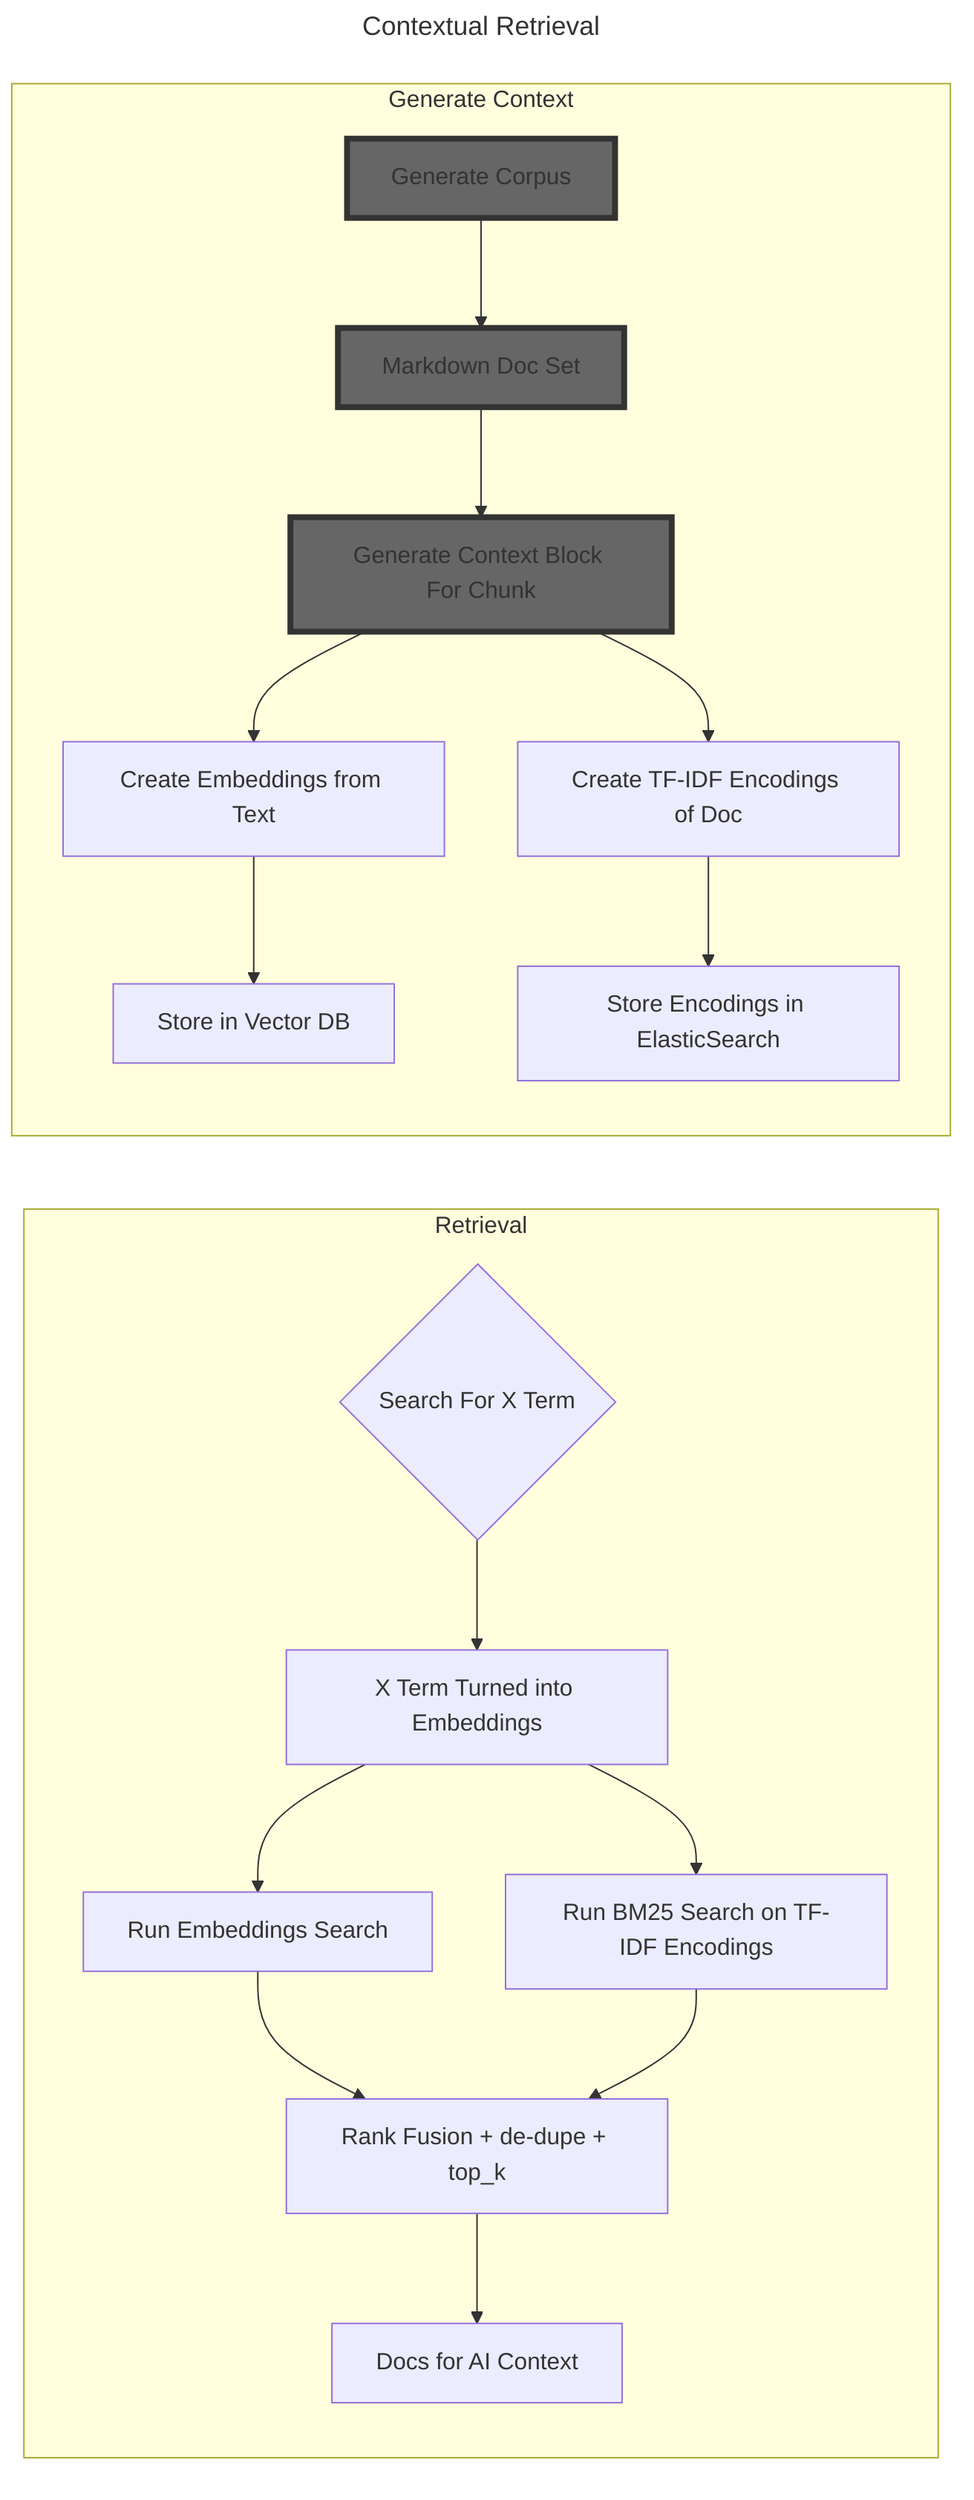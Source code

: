 ---
title: Contextual Retrieval
---
flowchart LR
    subgraph Retrieve[Retrieval]
    F{Search For X Term} --> G[X Term Turned into Embeddings]
    G --> H[Run Embeddings Search]
    G --> I[Run BM25 Search on TF-IDF Encodings]

    H --> J[Rank Fusion + de-dupe + top_k]
    I --> J

    J --> K[Docs for AI Context]
    end

    subgraph Gen[Generate Context]
    A[Generate Corpus] --> B[Markdown Doc Set]
    B --> C[Generate Context Block For Chunk]
    C --> D[Create Embeddings from Text]
    D --> D1[Store in Vector DB]
    C --> E[Create TF-IDF Encodings of Doc]
    E --> E1[Store Encodings in ElasticSearch]
    style A fill:#666,stroke:#333,stroke-width:4px
    style B fill:#666,stroke:#333,stroke-width:4px
    style C fill:#666,stroke:#333,stroke-width:4px
    end